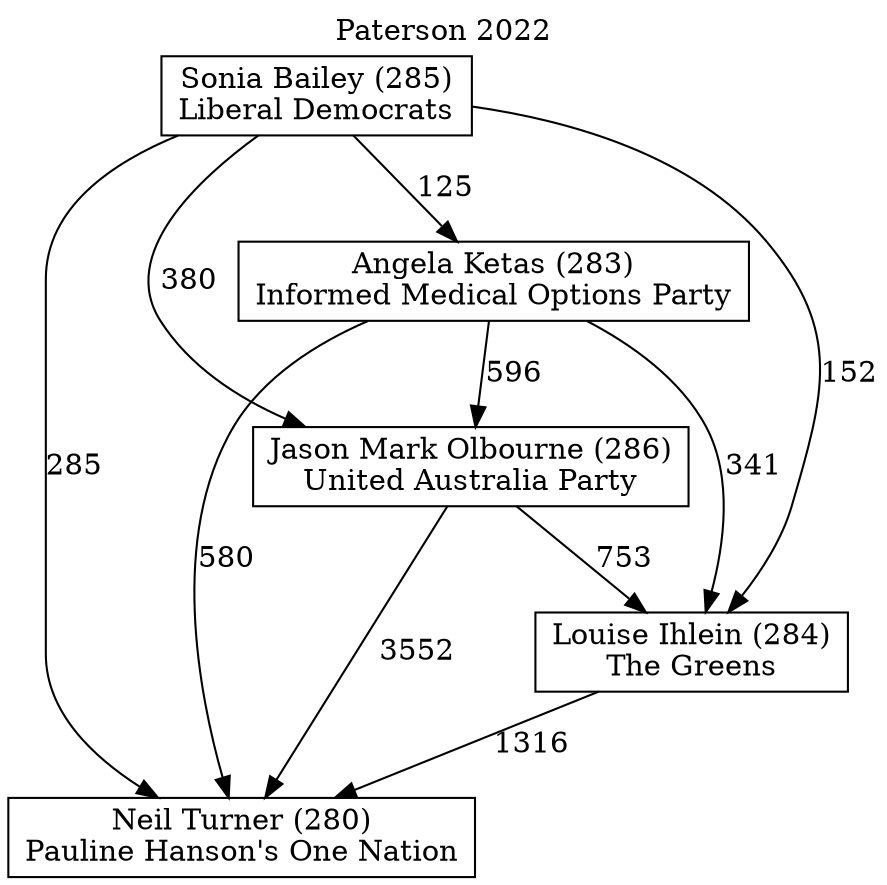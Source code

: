 // House preference flow
digraph "Neil Turner (280)_Paterson_2022" {
	graph [label="Paterson 2022" labelloc=t mclimit=10]
	node [shape=box]
	"Sonia Bailey (285)" [label="Sonia Bailey (285)
Liberal Democrats"]
	"Jason Mark Olbourne (286)" [label="Jason Mark Olbourne (286)
United Australia Party"]
	"Louise Ihlein (284)" [label="Louise Ihlein (284)
The Greens"]
	"Neil Turner (280)" [label="Neil Turner (280)
Pauline Hanson's One Nation"]
	"Angela Ketas (283)" [label="Angela Ketas (283)
Informed Medical Options Party"]
	"Angela Ketas (283)" -> "Neil Turner (280)" [label=580]
	"Sonia Bailey (285)" -> "Angela Ketas (283)" [label=125]
	"Louise Ihlein (284)" -> "Neil Turner (280)" [label=1316]
	"Angela Ketas (283)" -> "Louise Ihlein (284)" [label=341]
	"Angela Ketas (283)" -> "Jason Mark Olbourne (286)" [label=596]
	"Sonia Bailey (285)" -> "Jason Mark Olbourne (286)" [label=380]
	"Jason Mark Olbourne (286)" -> "Louise Ihlein (284)" [label=753]
	"Jason Mark Olbourne (286)" -> "Neil Turner (280)" [label=3552]
	"Sonia Bailey (285)" -> "Neil Turner (280)" [label=285]
	"Sonia Bailey (285)" -> "Louise Ihlein (284)" [label=152]
}

